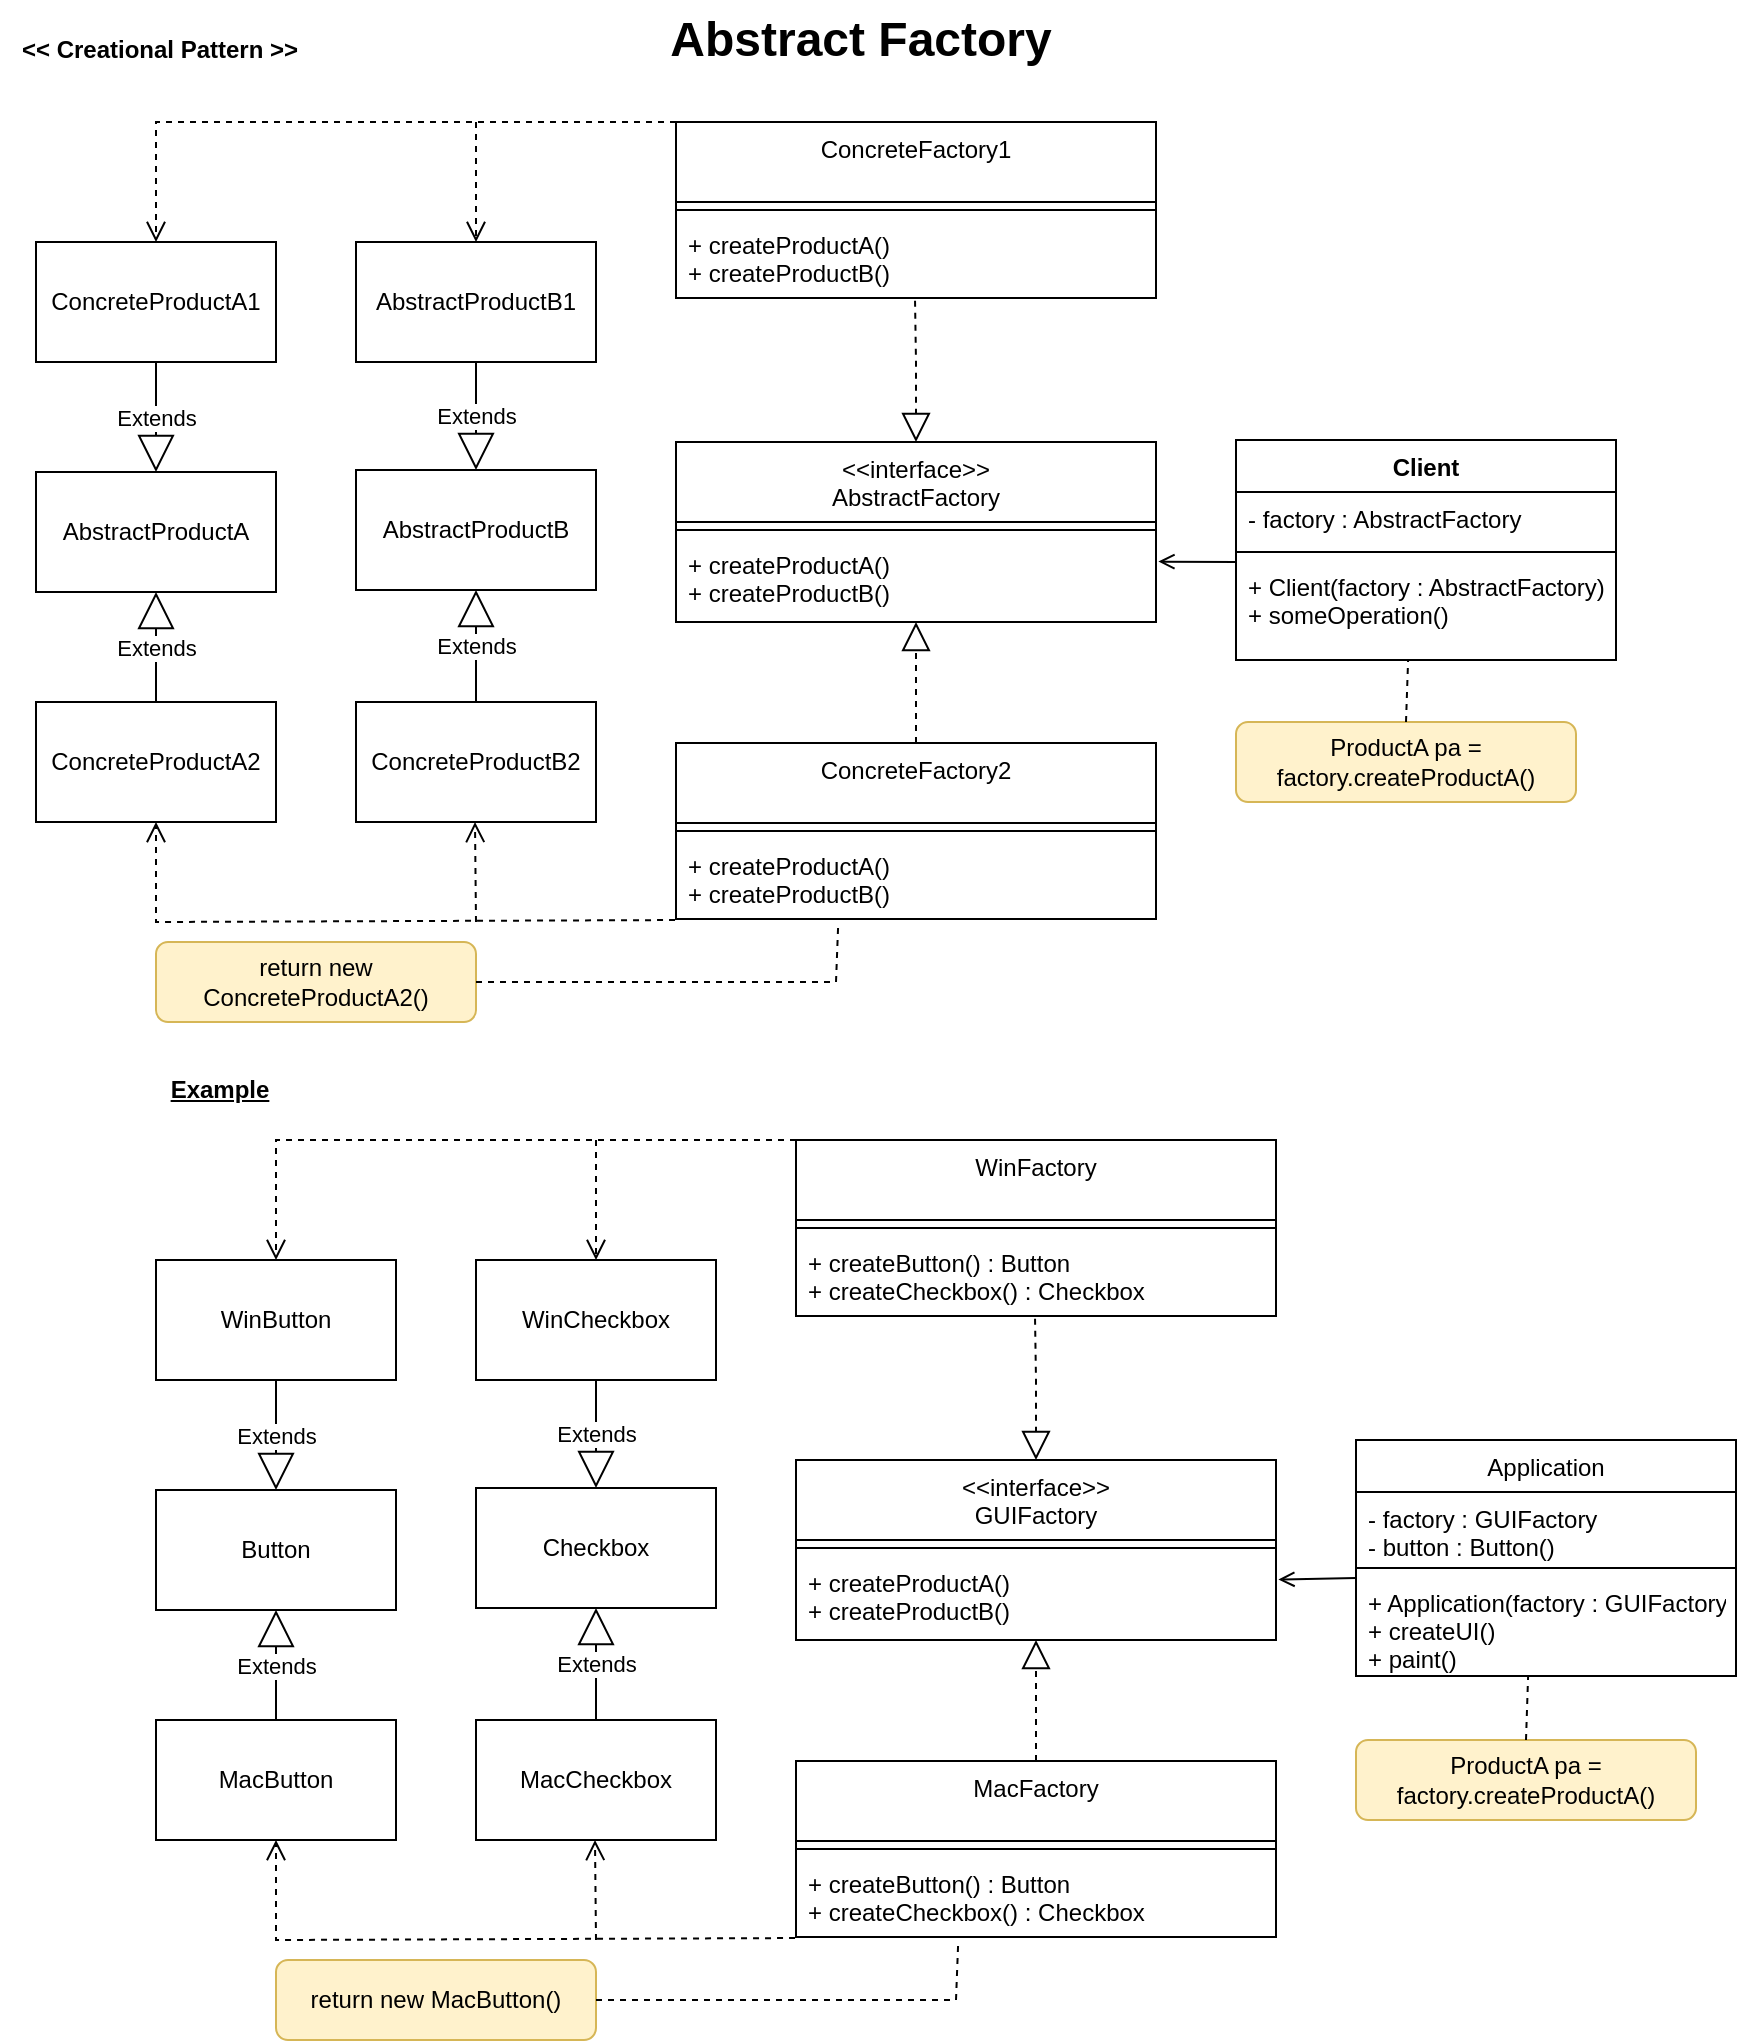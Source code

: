 <mxfile compressed="true" version="20.2.5" type="github"><diagram id="C5RBs43oDa-KdzZeNtuy" name="Page-1"><mxGraphModel dx="1038" dy="571" grid="1" gridSize="10" guides="1" tooltips="1" connect="1" arrows="1" fold="1" page="1" pageScale="1" pageWidth="827" pageHeight="1169" math="0" shadow="0"><root><object label="" doStuff="" id="WIyWlLk6GJQsqaUBKTNV-0"><mxCell/></object><mxCell id="WIyWlLk6GJQsqaUBKTNV-1" parent="WIyWlLk6GJQsqaUBKTNV-0"/><mxCell id="YsifBy8PywC1y6vnwY9C-13" value="Abstract Factory" style="text;strokeColor=none;fillColor=none;html=1;fontSize=24;fontStyle=1;verticalAlign=middle;align=center;" parent="WIyWlLk6GJQsqaUBKTNV-1" vertex="1"><mxGeometry x="370" width="200" height="40" as="geometry"/></mxCell><mxCell id="YsifBy8PywC1y6vnwY9C-22" value="&lt;&lt;interface&gt;&gt;&#10;AbstractFactory" style="swimlane;fontStyle=0;align=center;verticalAlign=top;childLayout=stackLayout;horizontal=1;startSize=40;horizontalStack=0;resizeParent=1;resizeParentMax=0;resizeLast=0;collapsible=1;marginBottom=0;" parent="WIyWlLk6GJQsqaUBKTNV-1" vertex="1"><mxGeometry x="378" y="221" width="240" height="90" as="geometry"/></mxCell><mxCell id="YsifBy8PywC1y6vnwY9C-24" value="" style="line;strokeWidth=1;fillColor=none;align=left;verticalAlign=middle;spacingTop=-1;spacingLeft=3;spacingRight=3;rotatable=0;labelPosition=right;points=[];portConstraint=eastwest;" parent="YsifBy8PywC1y6vnwY9C-22" vertex="1"><mxGeometry y="40" width="240" height="8" as="geometry"/></mxCell><mxCell id="YsifBy8PywC1y6vnwY9C-25" value="+ createProductA()&#10;+ createProductB()" style="text;strokeColor=none;fillColor=none;align=left;verticalAlign=top;spacingLeft=4;spacingRight=4;overflow=hidden;rotatable=0;points=[[0,0.5],[1,0.5]];portConstraint=eastwest;" parent="YsifBy8PywC1y6vnwY9C-22" vertex="1"><mxGeometry y="48" width="240" height="42" as="geometry"/></mxCell><mxCell id="YsifBy8PywC1y6vnwY9C-27" value="" style="endArrow=block;dashed=1;endFill=0;endSize=12;html=1;rounded=0;exitX=0.5;exitY=0;exitDx=0;exitDy=0;" parent="WIyWlLk6GJQsqaUBKTNV-1" source="di2KDkjJDxF6OQRNLAM--3" edge="1"><mxGeometry width="160" relative="1" as="geometry"><mxPoint x="618" y="369.5" as="sourcePoint"/><mxPoint x="498" y="311" as="targetPoint"/><Array as="points"><mxPoint x="498" y="327.5"/></Array></mxGeometry></mxCell><mxCell id="YsifBy8PywC1y6vnwY9C-29" value="&amp;lt;&amp;lt; Creational Pattern &amp;gt;&amp;gt;" style="text;html=1;strokeColor=none;fillColor=none;align=center;verticalAlign=middle;whiteSpace=wrap;rounded=0;fontStyle=1" parent="WIyWlLk6GJQsqaUBKTNV-1" vertex="1"><mxGeometry x="40" y="10" width="160" height="30" as="geometry"/></mxCell><mxCell id="YsifBy8PywC1y6vnwY9C-47" value="&lt;u&gt;Example&lt;/u&gt;" style="text;html=1;strokeColor=none;fillColor=none;align=center;verticalAlign=middle;whiteSpace=wrap;rounded=0;shadow=0;sketch=0;fontStyle=1" parent="WIyWlLk6GJQsqaUBKTNV-1" vertex="1"><mxGeometry x="120" y="530" width="60" height="30" as="geometry"/></mxCell><mxCell id="YsifBy8PywC1y6vnwY9C-72" value="return new ConcreteProductA2()" style="text;html=1;align=center;verticalAlign=middle;whiteSpace=wrap;rounded=1;sketch=0;shadow=0;fillColor=#fff2cc;strokeColor=#d6b656;" parent="WIyWlLk6GJQsqaUBKTNV-1" vertex="1"><mxGeometry x="118" y="471" width="160" height="40" as="geometry"/></mxCell><mxCell id="di2KDkjJDxF6OQRNLAM--0" value="ConcreteFactory1" style="swimlane;fontStyle=0;align=center;verticalAlign=top;childLayout=stackLayout;horizontal=1;startSize=40;horizontalStack=0;resizeParent=1;resizeParentMax=0;resizeLast=0;collapsible=1;marginBottom=0;" vertex="1" parent="WIyWlLk6GJQsqaUBKTNV-1"><mxGeometry x="378" y="61" width="240" height="88" as="geometry"/></mxCell><mxCell id="di2KDkjJDxF6OQRNLAM--1" value="" style="line;strokeWidth=1;fillColor=none;align=left;verticalAlign=middle;spacingTop=-1;spacingLeft=3;spacingRight=3;rotatable=0;labelPosition=right;points=[];portConstraint=eastwest;" vertex="1" parent="di2KDkjJDxF6OQRNLAM--0"><mxGeometry y="40" width="240" height="8" as="geometry"/></mxCell><mxCell id="di2KDkjJDxF6OQRNLAM--2" value="+ createProductA()&#10;+ createProductB()" style="text;strokeColor=none;fillColor=none;align=left;verticalAlign=top;spacingLeft=4;spacingRight=4;overflow=hidden;rotatable=0;points=[[0,0.5],[1,0.5]];portConstraint=eastwest;" vertex="1" parent="di2KDkjJDxF6OQRNLAM--0"><mxGeometry y="48" width="240" height="40" as="geometry"/></mxCell><mxCell id="di2KDkjJDxF6OQRNLAM--3" value="ConcreteFactory2" style="swimlane;fontStyle=0;align=center;verticalAlign=top;childLayout=stackLayout;horizontal=1;startSize=40;horizontalStack=0;resizeParent=1;resizeParentMax=0;resizeLast=0;collapsible=1;marginBottom=0;" vertex="1" parent="WIyWlLk6GJQsqaUBKTNV-1"><mxGeometry x="378" y="371.5" width="240" height="88" as="geometry"/></mxCell><mxCell id="di2KDkjJDxF6OQRNLAM--4" value="" style="line;strokeWidth=1;fillColor=none;align=left;verticalAlign=middle;spacingTop=-1;spacingLeft=3;spacingRight=3;rotatable=0;labelPosition=right;points=[];portConstraint=eastwest;" vertex="1" parent="di2KDkjJDxF6OQRNLAM--3"><mxGeometry y="40" width="240" height="8" as="geometry"/></mxCell><mxCell id="di2KDkjJDxF6OQRNLAM--5" value="+ createProductA()&#10;+ createProductB()" style="text;strokeColor=none;fillColor=none;align=left;verticalAlign=top;spacingLeft=4;spacingRight=4;overflow=hidden;rotatable=0;points=[[0,0.5],[1,0.5]];portConstraint=eastwest;" vertex="1" parent="di2KDkjJDxF6OQRNLAM--3"><mxGeometry y="48" width="240" height="40" as="geometry"/></mxCell><mxCell id="YsifBy8PywC1y6vnwY9C-26" value="" style="endArrow=block;dashed=1;endFill=0;endSize=12;html=1;rounded=0;exitX=0.498;exitY=1.035;exitDx=0;exitDy=0;exitPerimeter=0;entryX=0.5;entryY=0;entryDx=0;entryDy=0;" parent="WIyWlLk6GJQsqaUBKTNV-1" source="di2KDkjJDxF6OQRNLAM--2" edge="1" target="YsifBy8PywC1y6vnwY9C-22"><mxGeometry width="160" relative="1" as="geometry"><mxPoint x="378" y="309" as="sourcePoint"/><mxPoint x="258" y="211" as="targetPoint"/><Array as="points"><mxPoint x="498" y="181"/><mxPoint x="498" y="191"/></Array></mxGeometry></mxCell><mxCell id="di2KDkjJDxF6OQRNLAM--6" value="AbstractProductA" style="rounded=0;whiteSpace=wrap;html=1;" vertex="1" parent="WIyWlLk6GJQsqaUBKTNV-1"><mxGeometry x="58" y="236" width="120" height="60" as="geometry"/></mxCell><mxCell id="di2KDkjJDxF6OQRNLAM--7" value="AbstractProductB" style="rounded=0;whiteSpace=wrap;html=1;" vertex="1" parent="WIyWlLk6GJQsqaUBKTNV-1"><mxGeometry x="218" y="235" width="120" height="60" as="geometry"/></mxCell><mxCell id="di2KDkjJDxF6OQRNLAM--8" value="ConcreteProductA1" style="rounded=0;whiteSpace=wrap;html=1;" vertex="1" parent="WIyWlLk6GJQsqaUBKTNV-1"><mxGeometry x="58" y="121" width="120" height="60" as="geometry"/></mxCell><mxCell id="di2KDkjJDxF6OQRNLAM--9" value="ConcreteProductA2" style="rounded=0;whiteSpace=wrap;html=1;" vertex="1" parent="WIyWlLk6GJQsqaUBKTNV-1"><mxGeometry x="58" y="351" width="120" height="60" as="geometry"/></mxCell><mxCell id="di2KDkjJDxF6OQRNLAM--10" value="AbstractProductB1" style="rounded=0;whiteSpace=wrap;html=1;" vertex="1" parent="WIyWlLk6GJQsqaUBKTNV-1"><mxGeometry x="218" y="121" width="120" height="60" as="geometry"/></mxCell><mxCell id="di2KDkjJDxF6OQRNLAM--11" value="ConcreteProductB2" style="rounded=0;whiteSpace=wrap;html=1;" vertex="1" parent="WIyWlLk6GJQsqaUBKTNV-1"><mxGeometry x="218" y="351" width="120" height="60" as="geometry"/></mxCell><mxCell id="di2KDkjJDxF6OQRNLAM--12" value="Client" style="swimlane;fontStyle=1;align=center;verticalAlign=top;childLayout=stackLayout;horizontal=1;startSize=26;horizontalStack=0;resizeParent=1;resizeParentMax=0;resizeLast=0;collapsible=1;marginBottom=0;" vertex="1" parent="WIyWlLk6GJQsqaUBKTNV-1"><mxGeometry x="658" y="220" width="190" height="110" as="geometry"/></mxCell><mxCell id="di2KDkjJDxF6OQRNLAM--13" value="- factory : AbstractFactory" style="text;strokeColor=none;fillColor=none;align=left;verticalAlign=top;spacingLeft=4;spacingRight=4;overflow=hidden;rotatable=0;points=[[0,0.5],[1,0.5]];portConstraint=eastwest;" vertex="1" parent="di2KDkjJDxF6OQRNLAM--12"><mxGeometry y="26" width="190" height="26" as="geometry"/></mxCell><mxCell id="di2KDkjJDxF6OQRNLAM--14" value="" style="line;strokeWidth=1;fillColor=none;align=left;verticalAlign=middle;spacingTop=-1;spacingLeft=3;spacingRight=3;rotatable=0;labelPosition=right;points=[];portConstraint=eastwest;" vertex="1" parent="di2KDkjJDxF6OQRNLAM--12"><mxGeometry y="52" width="190" height="8" as="geometry"/></mxCell><mxCell id="di2KDkjJDxF6OQRNLAM--15" value="+ Client(factory : AbstractFactory)&#10;+ someOperation()" style="text;strokeColor=none;fillColor=none;align=left;verticalAlign=top;spacingLeft=4;spacingRight=4;overflow=hidden;rotatable=0;points=[[0,0.5],[1,0.5]];portConstraint=eastwest;" vertex="1" parent="di2KDkjJDxF6OQRNLAM--12"><mxGeometry y="60" width="190" height="50" as="geometry"/></mxCell><mxCell id="di2KDkjJDxF6OQRNLAM--16" value="ProductA pa = factory.createProductA()" style="text;html=1;align=center;verticalAlign=middle;whiteSpace=wrap;rounded=1;sketch=0;shadow=0;fillColor=#fff2cc;strokeColor=#d6b656;" vertex="1" parent="WIyWlLk6GJQsqaUBKTNV-1"><mxGeometry x="658" y="361" width="170" height="40" as="geometry"/></mxCell><mxCell id="di2KDkjJDxF6OQRNLAM--18" value="Extends" style="endArrow=block;endSize=16;endFill=0;html=1;rounded=0;exitX=0.5;exitY=1;exitDx=0;exitDy=0;entryX=0.5;entryY=0;entryDx=0;entryDy=0;" edge="1" parent="WIyWlLk6GJQsqaUBKTNV-1" source="di2KDkjJDxF6OQRNLAM--10" target="di2KDkjJDxF6OQRNLAM--7"><mxGeometry width="160" relative="1" as="geometry"><mxPoint x="468" y="271" as="sourcePoint"/><mxPoint x="628" y="271" as="targetPoint"/></mxGeometry></mxCell><mxCell id="di2KDkjJDxF6OQRNLAM--19" value="Extends" style="endArrow=block;endSize=16;endFill=0;html=1;rounded=0;entryX=0.5;entryY=1;entryDx=0;entryDy=0;" edge="1" parent="WIyWlLk6GJQsqaUBKTNV-1" target="di2KDkjJDxF6OQRNLAM--7"><mxGeometry width="160" relative="1" as="geometry"><mxPoint x="278" y="351" as="sourcePoint"/><mxPoint x="438" y="351" as="targetPoint"/></mxGeometry></mxCell><mxCell id="di2KDkjJDxF6OQRNLAM--20" value="Extends" style="endArrow=block;endSize=16;endFill=0;html=1;rounded=0;entryX=0.5;entryY=0;entryDx=0;entryDy=0;exitX=0.5;exitY=1;exitDx=0;exitDy=0;" edge="1" parent="WIyWlLk6GJQsqaUBKTNV-1" source="di2KDkjJDxF6OQRNLAM--8" target="di2KDkjJDxF6OQRNLAM--6"><mxGeometry width="160" relative="1" as="geometry"><mxPoint x="48" y="211" as="sourcePoint"/><mxPoint x="208" y="211" as="targetPoint"/></mxGeometry></mxCell><mxCell id="di2KDkjJDxF6OQRNLAM--21" value="Extends" style="endArrow=block;endSize=16;endFill=0;html=1;rounded=0;entryX=0.5;entryY=1;entryDx=0;entryDy=0;" edge="1" parent="WIyWlLk6GJQsqaUBKTNV-1" target="di2KDkjJDxF6OQRNLAM--6"><mxGeometry width="160" relative="1" as="geometry"><mxPoint x="118" y="351" as="sourcePoint"/><mxPoint x="278" y="351" as="targetPoint"/></mxGeometry></mxCell><mxCell id="di2KDkjJDxF6OQRNLAM--25" value="" style="html=1;verticalAlign=bottom;endArrow=open;dashed=1;endSize=8;rounded=0;entryX=0.5;entryY=1;entryDx=0;entryDy=0;exitX=-0.002;exitY=1.013;exitDx=0;exitDy=0;exitPerimeter=0;" edge="1" parent="WIyWlLk6GJQsqaUBKTNV-1" source="di2KDkjJDxF6OQRNLAM--5" target="di2KDkjJDxF6OQRNLAM--9"><mxGeometry relative="1" as="geometry"><mxPoint x="208" y="461" as="sourcePoint"/><mxPoint x="128" y="461" as="targetPoint"/><Array as="points"><mxPoint x="118" y="461"/></Array></mxGeometry></mxCell><mxCell id="di2KDkjJDxF6OQRNLAM--26" value="" style="html=1;verticalAlign=bottom;endArrow=open;dashed=1;endSize=8;rounded=0;" edge="1" parent="WIyWlLk6GJQsqaUBKTNV-1"><mxGeometry relative="1" as="geometry"><mxPoint x="278" y="461" as="sourcePoint"/><mxPoint x="277.5" y="411" as="targetPoint"/></mxGeometry></mxCell><mxCell id="di2KDkjJDxF6OQRNLAM--27" value="" style="html=1;verticalAlign=bottom;endArrow=open;dashed=1;endSize=8;rounded=0;exitX=0;exitY=0;exitDx=0;exitDy=0;entryX=0.5;entryY=0;entryDx=0;entryDy=0;" edge="1" parent="WIyWlLk6GJQsqaUBKTNV-1" source="di2KDkjJDxF6OQRNLAM--0" target="di2KDkjJDxF6OQRNLAM--8"><mxGeometry relative="1" as="geometry"><mxPoint x="208" y="81" as="sourcePoint"/><mxPoint x="128" y="81" as="targetPoint"/><Array as="points"><mxPoint x="118" y="61"/></Array></mxGeometry></mxCell><mxCell id="di2KDkjJDxF6OQRNLAM--28" value="" style="html=1;verticalAlign=bottom;endArrow=open;dashed=1;endSize=8;rounded=0;entryX=0.5;entryY=0;entryDx=0;entryDy=0;" edge="1" parent="WIyWlLk6GJQsqaUBKTNV-1" target="di2KDkjJDxF6OQRNLAM--10"><mxGeometry relative="1" as="geometry"><mxPoint x="278" y="61" as="sourcePoint"/><mxPoint x="268" y="111" as="targetPoint"/></mxGeometry></mxCell><mxCell id="di2KDkjJDxF6OQRNLAM--29" value="" style="endArrow=open;html=1;rounded=0;entryX=1.005;entryY=0.281;entryDx=0;entryDy=0;entryPerimeter=0;exitX=0;exitY=0.02;exitDx=0;exitDy=0;exitPerimeter=0;endFill=0;" edge="1" parent="WIyWlLk6GJQsqaUBKTNV-1" source="di2KDkjJDxF6OQRNLAM--15" target="YsifBy8PywC1y6vnwY9C-25"><mxGeometry width="50" height="50" relative="1" as="geometry"><mxPoint x="678" y="501" as="sourcePoint"/><mxPoint x="728" y="451" as="targetPoint"/></mxGeometry></mxCell><mxCell id="di2KDkjJDxF6OQRNLAM--30" value="" style="endArrow=none;dashed=1;html=1;rounded=0;exitX=1;exitY=0.5;exitDx=0;exitDy=0;entryX=0.338;entryY=1.053;entryDx=0;entryDy=0;entryPerimeter=0;" edge="1" parent="WIyWlLk6GJQsqaUBKTNV-1" source="YsifBy8PywC1y6vnwY9C-72" target="di2KDkjJDxF6OQRNLAM--5"><mxGeometry width="50" height="50" relative="1" as="geometry"><mxPoint x="318" y="541" as="sourcePoint"/><mxPoint x="458" y="491" as="targetPoint"/><Array as="points"><mxPoint x="458" y="491"/></Array></mxGeometry></mxCell><mxCell id="di2KDkjJDxF6OQRNLAM--31" value="" style="endArrow=none;dashed=1;html=1;rounded=0;exitX=0.5;exitY=0;exitDx=0;exitDy=0;entryX=0.453;entryY=0.992;entryDx=0;entryDy=0;entryPerimeter=0;" edge="1" parent="WIyWlLk6GJQsqaUBKTNV-1" source="di2KDkjJDxF6OQRNLAM--16" target="di2KDkjJDxF6OQRNLAM--15"><mxGeometry width="50" height="50" relative="1" as="geometry"><mxPoint x="738" y="401" as="sourcePoint"/><mxPoint x="748" y="331" as="targetPoint"/></mxGeometry></mxCell><mxCell id="di2KDkjJDxF6OQRNLAM--32" value="&lt;&lt;interface&gt;&gt;&#10;GUIFactory" style="swimlane;fontStyle=0;align=center;verticalAlign=top;childLayout=stackLayout;horizontal=1;startSize=40;horizontalStack=0;resizeParent=1;resizeParentMax=0;resizeLast=0;collapsible=1;marginBottom=0;" vertex="1" parent="WIyWlLk6GJQsqaUBKTNV-1"><mxGeometry x="438" y="730" width="240" height="90" as="geometry"/></mxCell><mxCell id="di2KDkjJDxF6OQRNLAM--33" value="" style="line;strokeWidth=1;fillColor=none;align=left;verticalAlign=middle;spacingTop=-1;spacingLeft=3;spacingRight=3;rotatable=0;labelPosition=right;points=[];portConstraint=eastwest;" vertex="1" parent="di2KDkjJDxF6OQRNLAM--32"><mxGeometry y="40" width="240" height="8" as="geometry"/></mxCell><mxCell id="di2KDkjJDxF6OQRNLAM--34" value="+ createProductA()&#10;+ createProductB()" style="text;strokeColor=none;fillColor=none;align=left;verticalAlign=top;spacingLeft=4;spacingRight=4;overflow=hidden;rotatable=0;points=[[0,0.5],[1,0.5]];portConstraint=eastwest;" vertex="1" parent="di2KDkjJDxF6OQRNLAM--32"><mxGeometry y="48" width="240" height="42" as="geometry"/></mxCell><mxCell id="di2KDkjJDxF6OQRNLAM--35" value="" style="endArrow=block;dashed=1;endFill=0;endSize=12;html=1;rounded=0;exitX=0.5;exitY=0;exitDx=0;exitDy=0;" edge="1" parent="WIyWlLk6GJQsqaUBKTNV-1" source="di2KDkjJDxF6OQRNLAM--40"><mxGeometry width="160" relative="1" as="geometry"><mxPoint x="678" y="878.5" as="sourcePoint"/><mxPoint x="558" y="820" as="targetPoint"/><Array as="points"><mxPoint x="558" y="836.5"/></Array></mxGeometry></mxCell><mxCell id="di2KDkjJDxF6OQRNLAM--36" value="return new MacButton()" style="text;html=1;align=center;verticalAlign=middle;whiteSpace=wrap;rounded=1;sketch=0;shadow=0;fillColor=#fff2cc;strokeColor=#d6b656;" vertex="1" parent="WIyWlLk6GJQsqaUBKTNV-1"><mxGeometry x="178" y="980" width="160" height="40" as="geometry"/></mxCell><mxCell id="di2KDkjJDxF6OQRNLAM--37" value="WinFactory" style="swimlane;fontStyle=0;align=center;verticalAlign=top;childLayout=stackLayout;horizontal=1;startSize=40;horizontalStack=0;resizeParent=1;resizeParentMax=0;resizeLast=0;collapsible=1;marginBottom=0;" vertex="1" parent="WIyWlLk6GJQsqaUBKTNV-1"><mxGeometry x="438" y="570" width="240" height="88" as="geometry"/></mxCell><mxCell id="di2KDkjJDxF6OQRNLAM--38" value="" style="line;strokeWidth=1;fillColor=none;align=left;verticalAlign=middle;spacingTop=-1;spacingLeft=3;spacingRight=3;rotatable=0;labelPosition=right;points=[];portConstraint=eastwest;" vertex="1" parent="di2KDkjJDxF6OQRNLAM--37"><mxGeometry y="40" width="240" height="8" as="geometry"/></mxCell><mxCell id="di2KDkjJDxF6OQRNLAM--39" value="+ createButton() : Button&#10;+ createCheckbox() : Checkbox" style="text;strokeColor=none;fillColor=none;align=left;verticalAlign=top;spacingLeft=4;spacingRight=4;overflow=hidden;rotatable=0;points=[[0,0.5],[1,0.5]];portConstraint=eastwest;" vertex="1" parent="di2KDkjJDxF6OQRNLAM--37"><mxGeometry y="48" width="240" height="40" as="geometry"/></mxCell><mxCell id="di2KDkjJDxF6OQRNLAM--40" value="MacFactory" style="swimlane;fontStyle=0;align=center;verticalAlign=top;childLayout=stackLayout;horizontal=1;startSize=40;horizontalStack=0;resizeParent=1;resizeParentMax=0;resizeLast=0;collapsible=1;marginBottom=0;" vertex="1" parent="WIyWlLk6GJQsqaUBKTNV-1"><mxGeometry x="438" y="880.5" width="240" height="88" as="geometry"/></mxCell><mxCell id="di2KDkjJDxF6OQRNLAM--41" value="" style="line;strokeWidth=1;fillColor=none;align=left;verticalAlign=middle;spacingTop=-1;spacingLeft=3;spacingRight=3;rotatable=0;labelPosition=right;points=[];portConstraint=eastwest;" vertex="1" parent="di2KDkjJDxF6OQRNLAM--40"><mxGeometry y="40" width="240" height="8" as="geometry"/></mxCell><mxCell id="di2KDkjJDxF6OQRNLAM--42" value="+ createButton() : Button&#10;+ createCheckbox() : Checkbox" style="text;strokeColor=none;fillColor=none;align=left;verticalAlign=top;spacingLeft=4;spacingRight=4;overflow=hidden;rotatable=0;points=[[0,0.5],[1,0.5]];portConstraint=eastwest;" vertex="1" parent="di2KDkjJDxF6OQRNLAM--40"><mxGeometry y="48" width="240" height="40" as="geometry"/></mxCell><mxCell id="di2KDkjJDxF6OQRNLAM--43" value="" style="endArrow=block;dashed=1;endFill=0;endSize=12;html=1;rounded=0;exitX=0.498;exitY=1.035;exitDx=0;exitDy=0;exitPerimeter=0;entryX=0.5;entryY=0;entryDx=0;entryDy=0;" edge="1" parent="WIyWlLk6GJQsqaUBKTNV-1" source="di2KDkjJDxF6OQRNLAM--39" target="di2KDkjJDxF6OQRNLAM--32"><mxGeometry width="160" relative="1" as="geometry"><mxPoint x="438" y="818" as="sourcePoint"/><mxPoint x="318" y="720" as="targetPoint"/><Array as="points"><mxPoint x="558" y="690"/><mxPoint x="558" y="700"/></Array></mxGeometry></mxCell><mxCell id="di2KDkjJDxF6OQRNLAM--44" value="Button" style="rounded=0;whiteSpace=wrap;html=1;" vertex="1" parent="WIyWlLk6GJQsqaUBKTNV-1"><mxGeometry x="118" y="745" width="120" height="60" as="geometry"/></mxCell><mxCell id="di2KDkjJDxF6OQRNLAM--45" value="Checkbox" style="rounded=0;whiteSpace=wrap;html=1;" vertex="1" parent="WIyWlLk6GJQsqaUBKTNV-1"><mxGeometry x="278" y="744" width="120" height="60" as="geometry"/></mxCell><mxCell id="di2KDkjJDxF6OQRNLAM--46" value="WinButton" style="rounded=0;whiteSpace=wrap;html=1;" vertex="1" parent="WIyWlLk6GJQsqaUBKTNV-1"><mxGeometry x="118" y="630" width="120" height="60" as="geometry"/></mxCell><mxCell id="di2KDkjJDxF6OQRNLAM--47" value="MacButton" style="rounded=0;whiteSpace=wrap;html=1;" vertex="1" parent="WIyWlLk6GJQsqaUBKTNV-1"><mxGeometry x="118" y="860" width="120" height="60" as="geometry"/></mxCell><mxCell id="di2KDkjJDxF6OQRNLAM--48" value="WinCheckbox" style="rounded=0;whiteSpace=wrap;html=1;" vertex="1" parent="WIyWlLk6GJQsqaUBKTNV-1"><mxGeometry x="278" y="630" width="120" height="60" as="geometry"/></mxCell><mxCell id="di2KDkjJDxF6OQRNLAM--49" value="MacCheckbox" style="rounded=0;whiteSpace=wrap;html=1;" vertex="1" parent="WIyWlLk6GJQsqaUBKTNV-1"><mxGeometry x="278" y="860" width="120" height="60" as="geometry"/></mxCell><mxCell id="di2KDkjJDxF6OQRNLAM--50" value="Application" style="swimlane;fontStyle=0;align=center;verticalAlign=top;childLayout=stackLayout;horizontal=1;startSize=26;horizontalStack=0;resizeParent=1;resizeParentMax=0;resizeLast=0;collapsible=1;marginBottom=0;" vertex="1" parent="WIyWlLk6GJQsqaUBKTNV-1"><mxGeometry x="718" y="720" width="190" height="118" as="geometry"/></mxCell><mxCell id="di2KDkjJDxF6OQRNLAM--51" value="- factory : GUIFactory&#10;- button : Button()" style="text;strokeColor=none;fillColor=none;align=left;verticalAlign=top;spacingLeft=4;spacingRight=4;overflow=hidden;rotatable=0;points=[[0,0.5],[1,0.5]];portConstraint=eastwest;" vertex="1" parent="di2KDkjJDxF6OQRNLAM--50"><mxGeometry y="26" width="190" height="34" as="geometry"/></mxCell><mxCell id="di2KDkjJDxF6OQRNLAM--52" value="" style="line;strokeWidth=1;fillColor=none;align=left;verticalAlign=middle;spacingTop=-1;spacingLeft=3;spacingRight=3;rotatable=0;labelPosition=right;points=[];portConstraint=eastwest;" vertex="1" parent="di2KDkjJDxF6OQRNLAM--50"><mxGeometry y="60" width="190" height="8" as="geometry"/></mxCell><mxCell id="di2KDkjJDxF6OQRNLAM--53" value="+ Application(factory : GUIFactory)&#10;+ createUI()&#10;+ paint()" style="text;strokeColor=none;fillColor=none;align=left;verticalAlign=top;spacingLeft=4;spacingRight=4;overflow=hidden;rotatable=0;points=[[0,0.5],[1,0.5]];portConstraint=eastwest;" vertex="1" parent="di2KDkjJDxF6OQRNLAM--50"><mxGeometry y="68" width="190" height="50" as="geometry"/></mxCell><mxCell id="di2KDkjJDxF6OQRNLAM--54" value="ProductA pa = factory.createProductA()" style="text;html=1;align=center;verticalAlign=middle;whiteSpace=wrap;rounded=1;sketch=0;shadow=0;fillColor=#fff2cc;strokeColor=#d6b656;" vertex="1" parent="WIyWlLk6GJQsqaUBKTNV-1"><mxGeometry x="718" y="870" width="170" height="40" as="geometry"/></mxCell><mxCell id="di2KDkjJDxF6OQRNLAM--55" value="Extends" style="endArrow=block;endSize=16;endFill=0;html=1;rounded=0;exitX=0.5;exitY=1;exitDx=0;exitDy=0;entryX=0.5;entryY=0;entryDx=0;entryDy=0;" edge="1" parent="WIyWlLk6GJQsqaUBKTNV-1" source="di2KDkjJDxF6OQRNLAM--48" target="di2KDkjJDxF6OQRNLAM--45"><mxGeometry width="160" relative="1" as="geometry"><mxPoint x="528" y="780" as="sourcePoint"/><mxPoint x="688" y="780" as="targetPoint"/></mxGeometry></mxCell><mxCell id="di2KDkjJDxF6OQRNLAM--56" value="Extends" style="endArrow=block;endSize=16;endFill=0;html=1;rounded=0;entryX=0.5;entryY=1;entryDx=0;entryDy=0;" edge="1" parent="WIyWlLk6GJQsqaUBKTNV-1" target="di2KDkjJDxF6OQRNLAM--45"><mxGeometry width="160" relative="1" as="geometry"><mxPoint x="338" y="860" as="sourcePoint"/><mxPoint x="498" y="860" as="targetPoint"/></mxGeometry></mxCell><mxCell id="di2KDkjJDxF6OQRNLAM--57" value="Extends" style="endArrow=block;endSize=16;endFill=0;html=1;rounded=0;entryX=0.5;entryY=0;entryDx=0;entryDy=0;exitX=0.5;exitY=1;exitDx=0;exitDy=0;" edge="1" parent="WIyWlLk6GJQsqaUBKTNV-1" source="di2KDkjJDxF6OQRNLAM--46" target="di2KDkjJDxF6OQRNLAM--44"><mxGeometry width="160" relative="1" as="geometry"><mxPoint x="108" y="720" as="sourcePoint"/><mxPoint x="268" y="720" as="targetPoint"/></mxGeometry></mxCell><mxCell id="di2KDkjJDxF6OQRNLAM--58" value="Extends" style="endArrow=block;endSize=16;endFill=0;html=1;rounded=0;entryX=0.5;entryY=1;entryDx=0;entryDy=0;" edge="1" parent="WIyWlLk6GJQsqaUBKTNV-1" target="di2KDkjJDxF6OQRNLAM--44"><mxGeometry width="160" relative="1" as="geometry"><mxPoint x="178" y="860" as="sourcePoint"/><mxPoint x="338" y="860" as="targetPoint"/></mxGeometry></mxCell><mxCell id="di2KDkjJDxF6OQRNLAM--59" value="" style="html=1;verticalAlign=bottom;endArrow=open;dashed=1;endSize=8;rounded=0;entryX=0.5;entryY=1;entryDx=0;entryDy=0;exitX=-0.002;exitY=1.013;exitDx=0;exitDy=0;exitPerimeter=0;" edge="1" parent="WIyWlLk6GJQsqaUBKTNV-1" source="di2KDkjJDxF6OQRNLAM--42" target="di2KDkjJDxF6OQRNLAM--47"><mxGeometry relative="1" as="geometry"><mxPoint x="268" y="970" as="sourcePoint"/><mxPoint x="188" y="970" as="targetPoint"/><Array as="points"><mxPoint x="178" y="970"/></Array></mxGeometry></mxCell><mxCell id="di2KDkjJDxF6OQRNLAM--60" value="" style="html=1;verticalAlign=bottom;endArrow=open;dashed=1;endSize=8;rounded=0;" edge="1" parent="WIyWlLk6GJQsqaUBKTNV-1"><mxGeometry relative="1" as="geometry"><mxPoint x="338" y="970" as="sourcePoint"/><mxPoint x="337.5" y="920" as="targetPoint"/></mxGeometry></mxCell><mxCell id="di2KDkjJDxF6OQRNLAM--61" value="" style="html=1;verticalAlign=bottom;endArrow=open;dashed=1;endSize=8;rounded=0;exitX=0;exitY=0;exitDx=0;exitDy=0;entryX=0.5;entryY=0;entryDx=0;entryDy=0;" edge="1" parent="WIyWlLk6GJQsqaUBKTNV-1" source="di2KDkjJDxF6OQRNLAM--37" target="di2KDkjJDxF6OQRNLAM--46"><mxGeometry relative="1" as="geometry"><mxPoint x="268" y="590" as="sourcePoint"/><mxPoint x="188" y="590" as="targetPoint"/><Array as="points"><mxPoint x="178" y="570"/></Array></mxGeometry></mxCell><mxCell id="di2KDkjJDxF6OQRNLAM--62" value="" style="html=1;verticalAlign=bottom;endArrow=open;dashed=1;endSize=8;rounded=0;entryX=0.5;entryY=0;entryDx=0;entryDy=0;" edge="1" parent="WIyWlLk6GJQsqaUBKTNV-1" target="di2KDkjJDxF6OQRNLAM--48"><mxGeometry relative="1" as="geometry"><mxPoint x="338" y="570" as="sourcePoint"/><mxPoint x="328" y="620" as="targetPoint"/></mxGeometry></mxCell><mxCell id="di2KDkjJDxF6OQRNLAM--63" value="" style="endArrow=open;html=1;rounded=0;entryX=1.005;entryY=0.281;entryDx=0;entryDy=0;entryPerimeter=0;exitX=0;exitY=0.02;exitDx=0;exitDy=0;exitPerimeter=0;endFill=0;" edge="1" parent="WIyWlLk6GJQsqaUBKTNV-1" source="di2KDkjJDxF6OQRNLAM--53" target="di2KDkjJDxF6OQRNLAM--34"><mxGeometry width="50" height="50" relative="1" as="geometry"><mxPoint x="738" y="1010" as="sourcePoint"/><mxPoint x="788" y="960" as="targetPoint"/></mxGeometry></mxCell><mxCell id="di2KDkjJDxF6OQRNLAM--64" value="" style="endArrow=none;dashed=1;html=1;rounded=0;exitX=1;exitY=0.5;exitDx=0;exitDy=0;entryX=0.338;entryY=1.053;entryDx=0;entryDy=0;entryPerimeter=0;" edge="1" parent="WIyWlLk6GJQsqaUBKTNV-1" source="di2KDkjJDxF6OQRNLAM--36" target="di2KDkjJDxF6OQRNLAM--42"><mxGeometry width="50" height="50" relative="1" as="geometry"><mxPoint x="378" y="1050" as="sourcePoint"/><mxPoint x="518" y="1000" as="targetPoint"/><Array as="points"><mxPoint x="518" y="1000"/></Array></mxGeometry></mxCell><mxCell id="di2KDkjJDxF6OQRNLAM--65" value="" style="endArrow=none;dashed=1;html=1;rounded=0;exitX=0.5;exitY=0;exitDx=0;exitDy=0;entryX=0.453;entryY=0.992;entryDx=0;entryDy=0;entryPerimeter=0;" edge="1" parent="WIyWlLk6GJQsqaUBKTNV-1" source="di2KDkjJDxF6OQRNLAM--54" target="di2KDkjJDxF6OQRNLAM--53"><mxGeometry width="50" height="50" relative="1" as="geometry"><mxPoint x="798" y="910" as="sourcePoint"/><mxPoint x="808" y="840" as="targetPoint"/></mxGeometry></mxCell></root></mxGraphModel></diagram></mxfile>